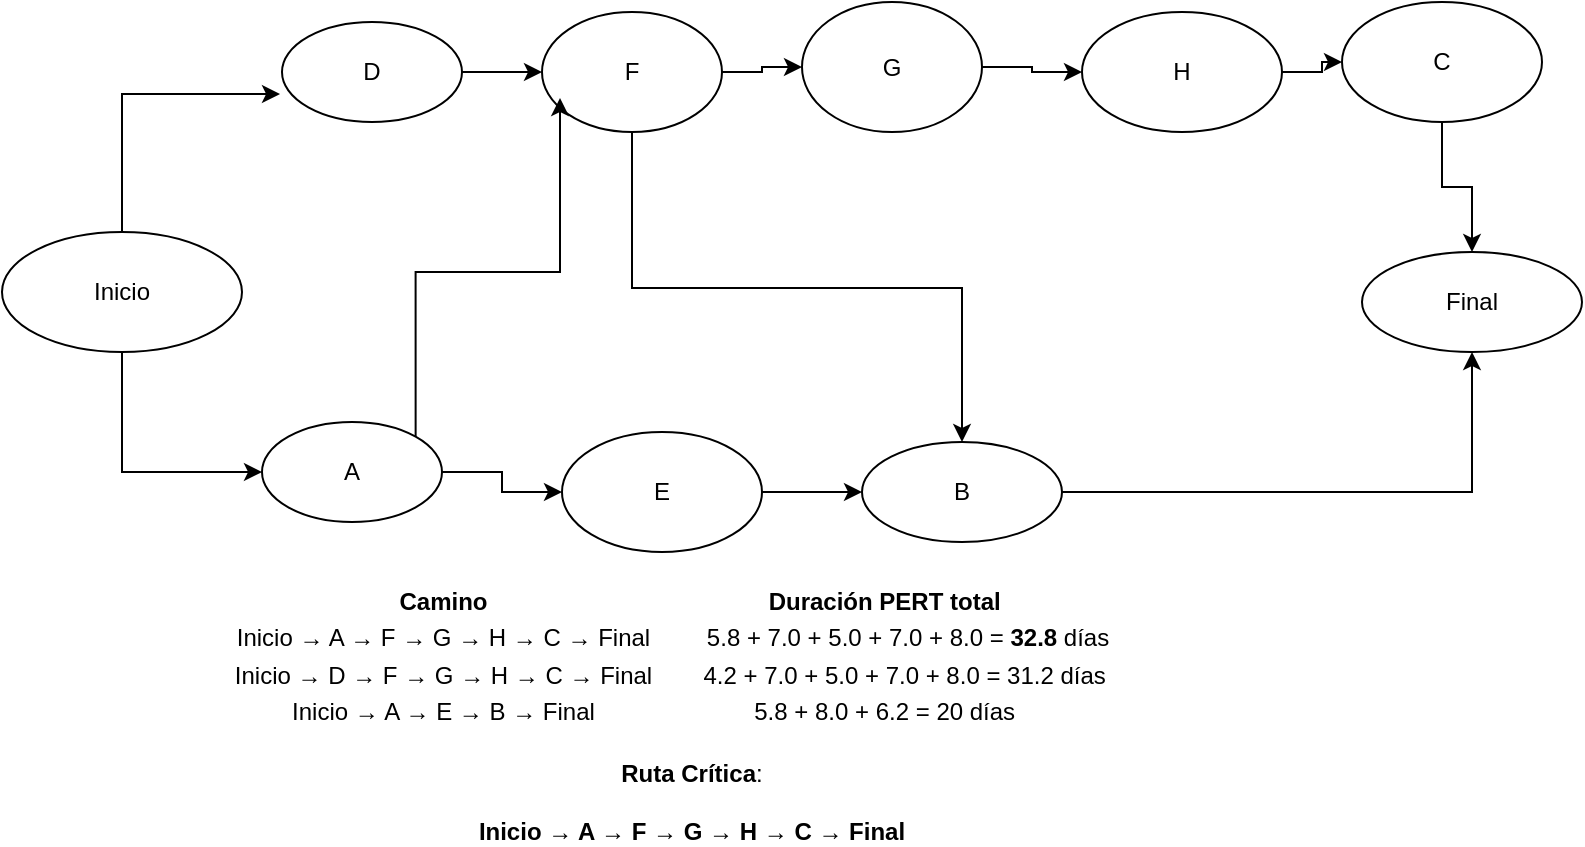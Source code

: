 <mxfile version="27.2.0">
  <diagram name="Página-1" id="_N8l1TYkCMnesz-izroB">
    <mxGraphModel dx="864" dy="444" grid="1" gridSize="10" guides="1" tooltips="1" connect="1" arrows="1" fold="1" page="1" pageScale="1" pageWidth="827" pageHeight="1169" math="0" shadow="0">
      <root>
        <mxCell id="0" />
        <mxCell id="1" parent="0" />
        <mxCell id="tGrDaMTkJtFOG-aofNS_-20" style="edgeStyle=orthogonalEdgeStyle;rounded=0;orthogonalLoop=1;jettySize=auto;html=1;exitX=0.5;exitY=1;exitDx=0;exitDy=0;entryX=0;entryY=0.5;entryDx=0;entryDy=0;" edge="1" parent="1" source="tGrDaMTkJtFOG-aofNS_-1" target="tGrDaMTkJtFOG-aofNS_-2">
          <mxGeometry relative="1" as="geometry" />
        </mxCell>
        <mxCell id="tGrDaMTkJtFOG-aofNS_-1" value="Inicio" style="ellipse;whiteSpace=wrap;html=1;" vertex="1" parent="1">
          <mxGeometry x="20" y="170" width="120" height="60" as="geometry" />
        </mxCell>
        <mxCell id="tGrDaMTkJtFOG-aofNS_-19" style="edgeStyle=orthogonalEdgeStyle;rounded=0;orthogonalLoop=1;jettySize=auto;html=1;exitX=1;exitY=0.5;exitDx=0;exitDy=0;" edge="1" parent="1" source="tGrDaMTkJtFOG-aofNS_-2" target="tGrDaMTkJtFOG-aofNS_-4">
          <mxGeometry relative="1" as="geometry" />
        </mxCell>
        <mxCell id="tGrDaMTkJtFOG-aofNS_-2" value="A" style="ellipse;whiteSpace=wrap;html=1;" vertex="1" parent="1">
          <mxGeometry x="150" y="265" width="90" height="50" as="geometry" />
        </mxCell>
        <mxCell id="tGrDaMTkJtFOG-aofNS_-12" style="edgeStyle=orthogonalEdgeStyle;rounded=0;orthogonalLoop=1;jettySize=auto;html=1;exitX=1;exitY=0.5;exitDx=0;exitDy=0;entryX=0;entryY=0.5;entryDx=0;entryDy=0;" edge="1" parent="1" source="tGrDaMTkJtFOG-aofNS_-3" target="tGrDaMTkJtFOG-aofNS_-5">
          <mxGeometry relative="1" as="geometry" />
        </mxCell>
        <mxCell id="tGrDaMTkJtFOG-aofNS_-3" value="D" style="ellipse;whiteSpace=wrap;html=1;" vertex="1" parent="1">
          <mxGeometry x="160" y="65" width="90" height="50" as="geometry" />
        </mxCell>
        <mxCell id="tGrDaMTkJtFOG-aofNS_-18" style="edgeStyle=orthogonalEdgeStyle;rounded=0;orthogonalLoop=1;jettySize=auto;html=1;exitX=1;exitY=0.5;exitDx=0;exitDy=0;" edge="1" parent="1" source="tGrDaMTkJtFOG-aofNS_-4" target="tGrDaMTkJtFOG-aofNS_-6">
          <mxGeometry relative="1" as="geometry" />
        </mxCell>
        <mxCell id="tGrDaMTkJtFOG-aofNS_-4" value="E" style="ellipse;whiteSpace=wrap;html=1;" vertex="1" parent="1">
          <mxGeometry x="300" y="270" width="100" height="60" as="geometry" />
        </mxCell>
        <mxCell id="tGrDaMTkJtFOG-aofNS_-13" style="edgeStyle=orthogonalEdgeStyle;rounded=0;orthogonalLoop=1;jettySize=auto;html=1;exitX=1;exitY=0.5;exitDx=0;exitDy=0;entryX=0;entryY=0.5;entryDx=0;entryDy=0;" edge="1" parent="1" source="tGrDaMTkJtFOG-aofNS_-5" target="tGrDaMTkJtFOG-aofNS_-7">
          <mxGeometry relative="1" as="geometry" />
        </mxCell>
        <mxCell id="tGrDaMTkJtFOG-aofNS_-21" style="edgeStyle=orthogonalEdgeStyle;rounded=0;orthogonalLoop=1;jettySize=auto;html=1;exitX=0.5;exitY=1;exitDx=0;exitDy=0;" edge="1" parent="1" source="tGrDaMTkJtFOG-aofNS_-5" target="tGrDaMTkJtFOG-aofNS_-6">
          <mxGeometry relative="1" as="geometry">
            <Array as="points">
              <mxPoint x="335" y="198" />
              <mxPoint x="500" y="198" />
            </Array>
          </mxGeometry>
        </mxCell>
        <mxCell id="tGrDaMTkJtFOG-aofNS_-5" value="F" style="ellipse;whiteSpace=wrap;html=1;" vertex="1" parent="1">
          <mxGeometry x="290" y="60" width="90" height="60" as="geometry" />
        </mxCell>
        <mxCell id="tGrDaMTkJtFOG-aofNS_-24" style="edgeStyle=orthogonalEdgeStyle;rounded=0;orthogonalLoop=1;jettySize=auto;html=1;exitX=1;exitY=0.5;exitDx=0;exitDy=0;entryX=0.5;entryY=1;entryDx=0;entryDy=0;" edge="1" parent="1" source="tGrDaMTkJtFOG-aofNS_-6" target="tGrDaMTkJtFOG-aofNS_-10">
          <mxGeometry relative="1" as="geometry" />
        </mxCell>
        <mxCell id="tGrDaMTkJtFOG-aofNS_-6" value="B" style="ellipse;whiteSpace=wrap;html=1;" vertex="1" parent="1">
          <mxGeometry x="450" y="275" width="100" height="50" as="geometry" />
        </mxCell>
        <mxCell id="tGrDaMTkJtFOG-aofNS_-14" value="" style="edgeStyle=orthogonalEdgeStyle;rounded=0;orthogonalLoop=1;jettySize=auto;html=1;" edge="1" parent="1" source="tGrDaMTkJtFOG-aofNS_-7" target="tGrDaMTkJtFOG-aofNS_-9">
          <mxGeometry relative="1" as="geometry" />
        </mxCell>
        <mxCell id="tGrDaMTkJtFOG-aofNS_-7" value="G" style="ellipse;whiteSpace=wrap;html=1;" vertex="1" parent="1">
          <mxGeometry x="420" y="55" width="90" height="65" as="geometry" />
        </mxCell>
        <mxCell id="tGrDaMTkJtFOG-aofNS_-23" value="" style="edgeStyle=orthogonalEdgeStyle;rounded=0;orthogonalLoop=1;jettySize=auto;html=1;" edge="1" parent="1" source="tGrDaMTkJtFOG-aofNS_-8" target="tGrDaMTkJtFOG-aofNS_-10">
          <mxGeometry relative="1" as="geometry" />
        </mxCell>
        <mxCell id="tGrDaMTkJtFOG-aofNS_-8" value="C" style="ellipse;whiteSpace=wrap;html=1;" vertex="1" parent="1">
          <mxGeometry x="690" y="55" width="100" height="60" as="geometry" />
        </mxCell>
        <mxCell id="tGrDaMTkJtFOG-aofNS_-22" value="" style="edgeStyle=orthogonalEdgeStyle;rounded=0;orthogonalLoop=1;jettySize=auto;html=1;" edge="1" parent="1" source="tGrDaMTkJtFOG-aofNS_-9" target="tGrDaMTkJtFOG-aofNS_-8">
          <mxGeometry relative="1" as="geometry" />
        </mxCell>
        <mxCell id="tGrDaMTkJtFOG-aofNS_-9" value="H" style="ellipse;whiteSpace=wrap;html=1;" vertex="1" parent="1">
          <mxGeometry x="560" y="60" width="100" height="60" as="geometry" />
        </mxCell>
        <mxCell id="tGrDaMTkJtFOG-aofNS_-10" value="Final" style="ellipse;whiteSpace=wrap;html=1;" vertex="1" parent="1">
          <mxGeometry x="700" y="180" width="110" height="50" as="geometry" />
        </mxCell>
        <mxCell id="tGrDaMTkJtFOG-aofNS_-11" style="edgeStyle=orthogonalEdgeStyle;rounded=0;orthogonalLoop=1;jettySize=auto;html=1;exitX=0.5;exitY=0;exitDx=0;exitDy=0;entryX=-0.011;entryY=0.72;entryDx=0;entryDy=0;entryPerimeter=0;" edge="1" parent="1" source="tGrDaMTkJtFOG-aofNS_-1" target="tGrDaMTkJtFOG-aofNS_-3">
          <mxGeometry relative="1" as="geometry" />
        </mxCell>
        <mxCell id="tGrDaMTkJtFOG-aofNS_-25" value="&lt;br&gt;&lt;table&gt;&lt;thead&gt;&lt;tr&gt;&lt;th&gt;Camino&lt;/th&gt;&lt;th&gt;Duración PERT total&lt;/th&gt;&lt;/tr&gt;&lt;/thead&gt;&lt;tbody&gt;&lt;tr&gt;&lt;td&gt;Inicio → A → F → G → H → C → Final&lt;/td&gt;&lt;td&gt;&amp;nbsp; &amp;nbsp; &amp;nbsp; &amp;nbsp;5.8 + 7.0 + 5.0 + 7.0 + 8.0 = &lt;strong&gt;32.8&lt;/strong&gt; días&lt;/td&gt;&lt;/tr&gt;&lt;tr&gt;&lt;td&gt;Inicio → D → F → G → H → C → Final&lt;/td&gt;&lt;td&gt;&amp;nbsp; &amp;nbsp; &amp;nbsp; 4.2 + 7.0 + 5.0 + 7.0 + 8.0 = 31.2 días&lt;/td&gt;&lt;/tr&gt;&lt;tr&gt;&lt;td&gt;Inicio → A → E → B → Final&lt;/td&gt;&lt;td&gt;5.8 + 8.0 + 6.2 = 20 días&lt;br&gt;&lt;/td&gt;&lt;/tr&gt;&lt;/tbody&gt;&lt;/table&gt;" style="text;html=1;align=center;verticalAlign=middle;whiteSpace=wrap;rounded=0;" vertex="1" parent="1">
          <mxGeometry x="60" y="360" width="590" height="30" as="geometry" />
        </mxCell>
        <mxCell id="tGrDaMTkJtFOG-aofNS_-26" style="edgeStyle=orthogonalEdgeStyle;rounded=0;orthogonalLoop=1;jettySize=auto;html=1;exitX=1;exitY=0;exitDx=0;exitDy=0;entryX=0.1;entryY=0.717;entryDx=0;entryDy=0;entryPerimeter=0;" edge="1" parent="1" source="tGrDaMTkJtFOG-aofNS_-2" target="tGrDaMTkJtFOG-aofNS_-5">
          <mxGeometry relative="1" as="geometry">
            <Array as="points">
              <mxPoint x="227" y="190" />
              <mxPoint x="299" y="190" />
            </Array>
          </mxGeometry>
        </mxCell>
        <mxCell id="tGrDaMTkJtFOG-aofNS_-27" value="&lt;strong data-end=&quot;2120&quot; data-start=&quot;2104&quot;&gt;Ruta Crítica&lt;/strong&gt;:&lt;br data-end=&quot;2124&quot; data-start=&quot;2121&quot;&gt;&lt;br/&gt;&lt;strong data-end=&quot;2162&quot; data-start=&quot;2124&quot;&gt;Inicio → A → F → G → H → C → Final&lt;/strong&gt;" style="text;html=1;align=center;verticalAlign=middle;whiteSpace=wrap;rounded=0;" vertex="1" parent="1">
          <mxGeometry x="200" y="440" width="330" height="30" as="geometry" />
        </mxCell>
      </root>
    </mxGraphModel>
  </diagram>
</mxfile>
